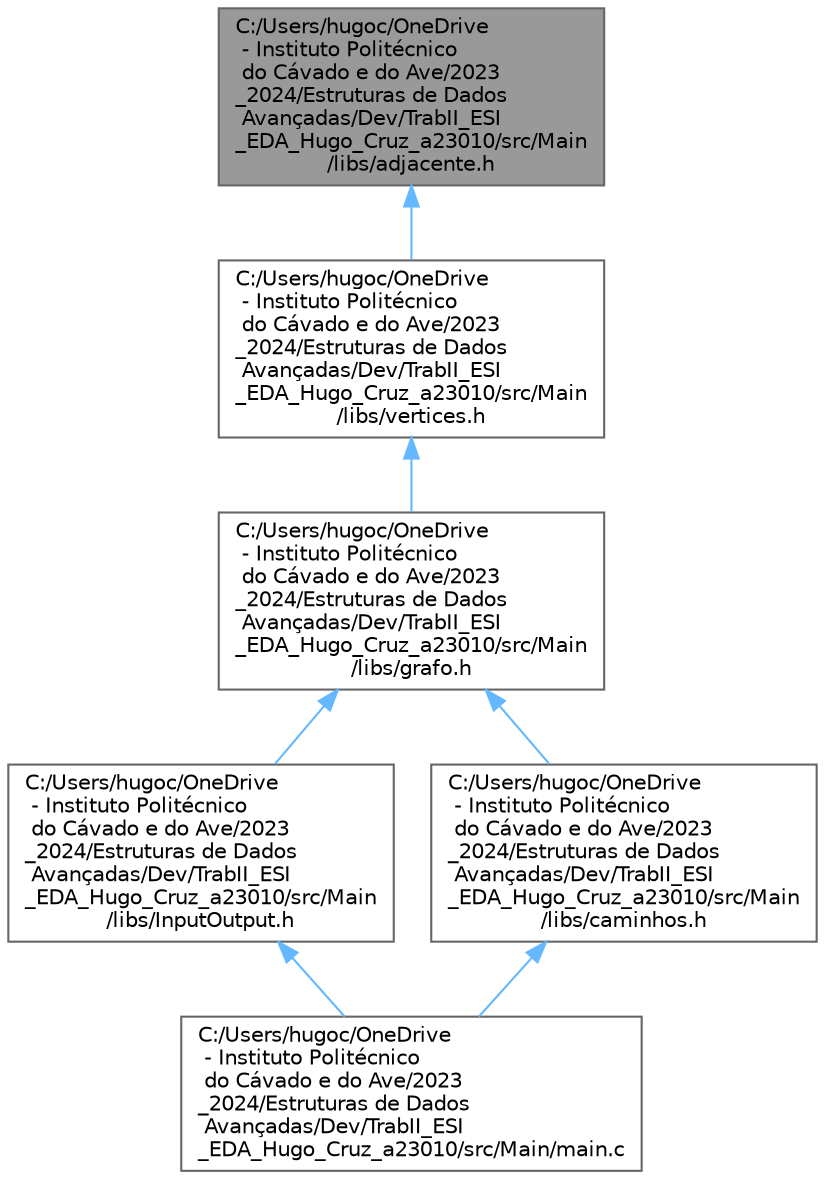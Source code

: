 digraph "C:/Users/hugoc/OneDrive - Instituto Politécnico do Cávado e do Ave/2023_2024/Estruturas de Dados Avançadas/Dev/TrabII_ESI_EDA_Hugo_Cruz_a23010/src/Main/libs/adjacente.h"
{
 // LATEX_PDF_SIZE
  bgcolor="transparent";
  edge [fontname=Helvetica,fontsize=10,labelfontname=Helvetica,labelfontsize=10];
  node [fontname=Helvetica,fontsize=10,shape=box,height=0.2,width=0.4];
  Node1 [id="Node000001",label="C:/Users/hugoc/OneDrive\l - Instituto Politécnico\l do Cávado e do Ave/2023\l_2024/Estruturas de Dados\l Avançadas/Dev/TrabII_ESI\l_EDA_Hugo_Cruz_a23010/src/Main\l/libs/adjacente.h",height=0.2,width=0.4,color="gray40", fillcolor="grey60", style="filled", fontcolor="black",tooltip="Este ficheiro contém as definições das estruturas de dados para as adjacências num grafo."];
  Node1 -> Node2 [id="edge7_Node000001_Node000002",dir="back",color="steelblue1",style="solid",tooltip=" "];
  Node2 [id="Node000002",label="C:/Users/hugoc/OneDrive\l - Instituto Politécnico\l do Cávado e do Ave/2023\l_2024/Estruturas de Dados\l Avançadas/Dev/TrabII_ESI\l_EDA_Hugo_Cruz_a23010/src/Main\l/libs/vertices.h",height=0.2,width=0.4,color="grey40", fillcolor="white", style="filled",URL="$Main_2libs_2vertices_8h.html",tooltip="Este ficheiro contém as definições das estruturas de dados para os vértices num grafo."];
  Node2 -> Node3 [id="edge8_Node000002_Node000003",dir="back",color="steelblue1",style="solid",tooltip=" "];
  Node3 [id="Node000003",label="C:/Users/hugoc/OneDrive\l - Instituto Politécnico\l do Cávado e do Ave/2023\l_2024/Estruturas de Dados\l Avançadas/Dev/TrabII_ESI\l_EDA_Hugo_Cruz_a23010/src/Main\l/libs/grafo.h",height=0.2,width=0.4,color="grey40", fillcolor="white", style="filled",URL="$Main_2libs_2grafo_8h.html",tooltip="Ficheiro de cabeçalho para a estrutura de dados Grafo e funcionalidades."];
  Node3 -> Node4 [id="edge9_Node000003_Node000004",dir="back",color="steelblue1",style="solid",tooltip=" "];
  Node4 [id="Node000004",label="C:/Users/hugoc/OneDrive\l - Instituto Politécnico\l do Cávado e do Ave/2023\l_2024/Estruturas de Dados\l Avançadas/Dev/TrabII_ESI\l_EDA_Hugo_Cruz_a23010/src/Main\l/libs/InputOutput.h",height=0.2,width=0.4,color="grey40", fillcolor="white", style="filled",URL="$Main_2libs_2InputOutput_8h.html",tooltip="Este ficheiro de cabeçalho define as funções para carregar e mostrar dados a partir de ficheiros."];
  Node4 -> Node5 [id="edge10_Node000004_Node000005",dir="back",color="steelblue1",style="solid",tooltip=" "];
  Node5 [id="Node000005",label="C:/Users/hugoc/OneDrive\l - Instituto Politécnico\l do Cávado e do Ave/2023\l_2024/Estruturas de Dados\l Avançadas/Dev/TrabII_ESI\l_EDA_Hugo_Cruz_a23010/src/Main/main.c",height=0.2,width=0.4,color="grey40", fillcolor="white", style="filled",URL="$main_8c.html",tooltip="Arquivo principal do programa."];
  Node3 -> Node6 [id="edge11_Node000003_Node000006",dir="back",color="steelblue1",style="solid",tooltip=" "];
  Node6 [id="Node000006",label="C:/Users/hugoc/OneDrive\l - Instituto Politécnico\l do Cávado e do Ave/2023\l_2024/Estruturas de Dados\l Avançadas/Dev/TrabII_ESI\l_EDA_Hugo_Cruz_a23010/src/Main\l/libs/caminhos.h",height=0.2,width=0.4,color="grey40", fillcolor="white", style="filled",URL="$Main_2libs_2caminhos_8h.html",tooltip="Este arquivo de cabeçalho define as estruturas de dados e as funções para manipular caminhos num graf..."];
  Node6 -> Node5 [id="edge12_Node000006_Node000005",dir="back",color="steelblue1",style="solid",tooltip=" "];
}
